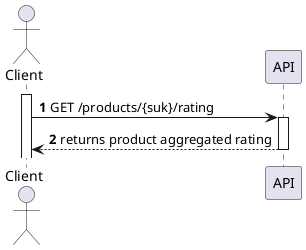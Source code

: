 @startuml
'https://plantuml.com/sequence-diagram

autoactivate on
autonumber

actor "Client" as user
participant "API" as System

activate user

user -> System: GET /products/{suk}/rating

user <-- System: returns product aggregated rating



@enduml
